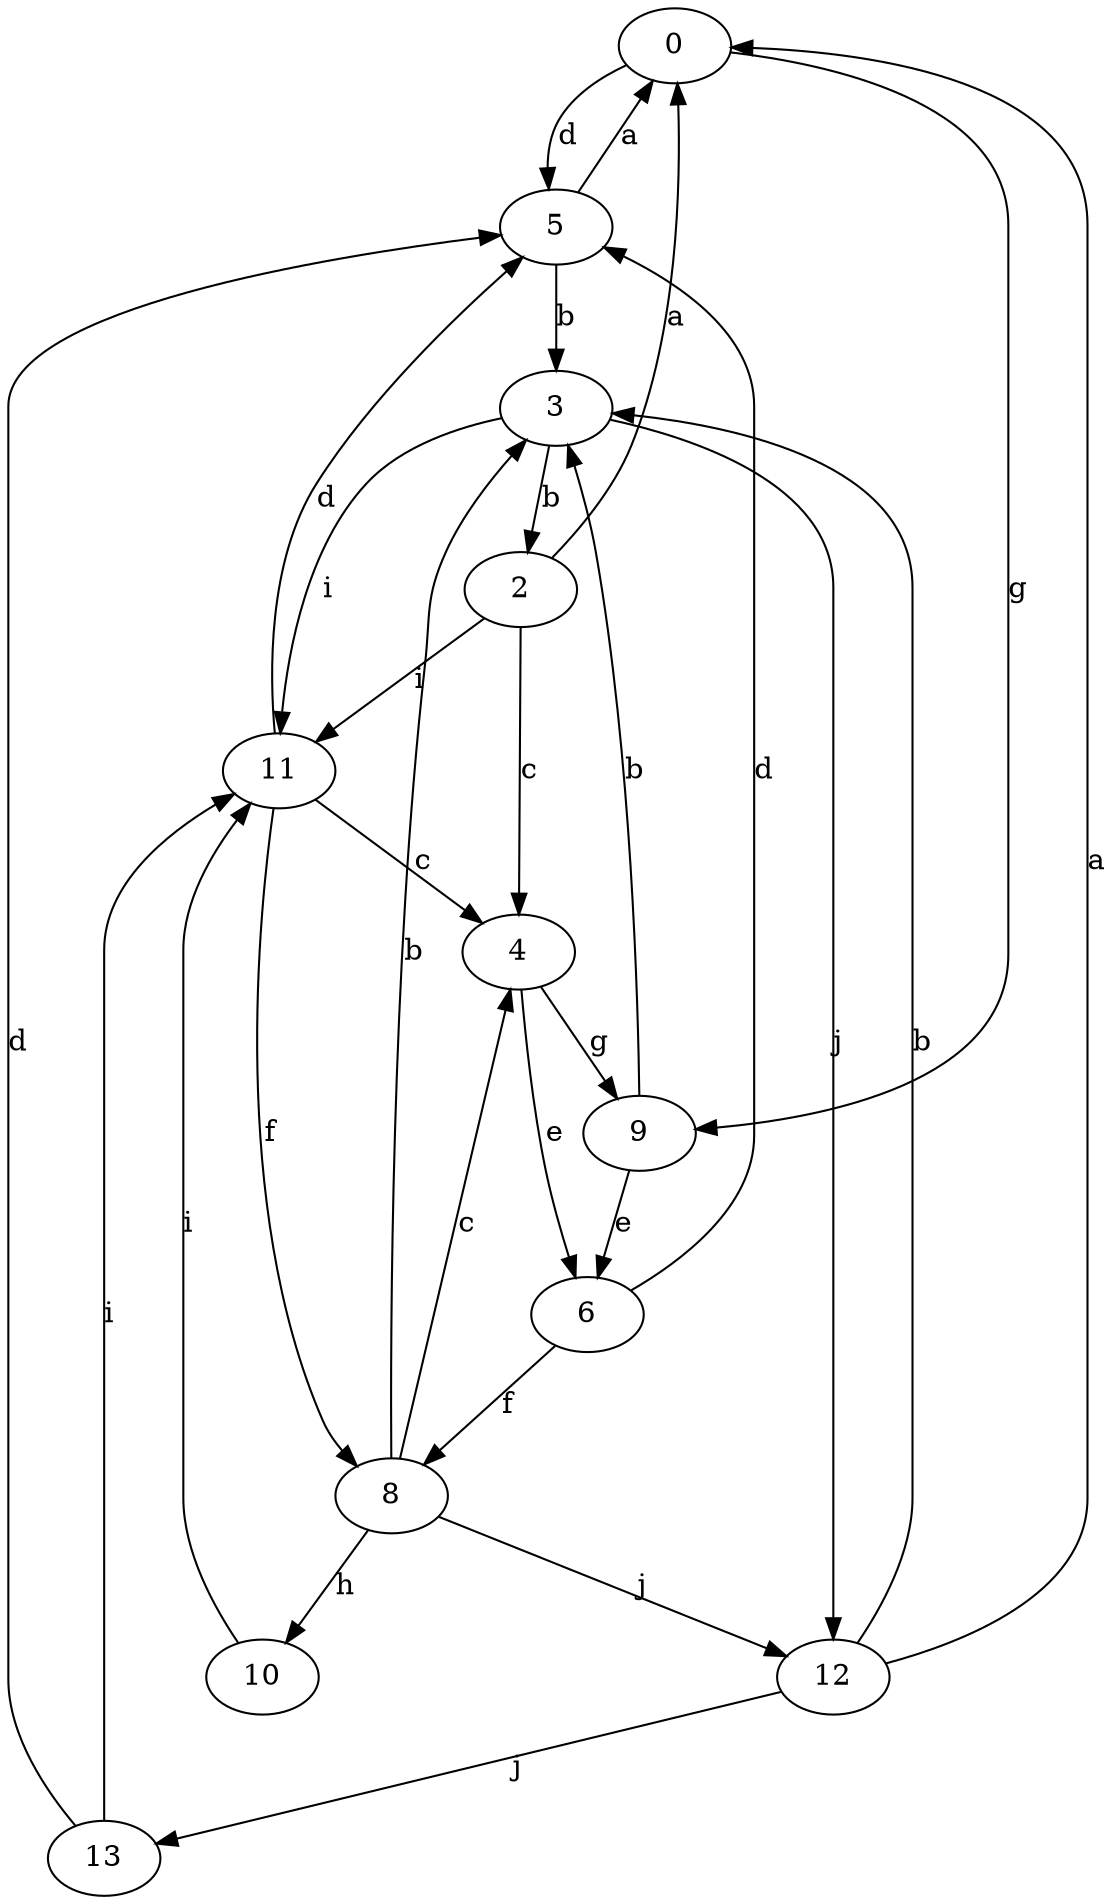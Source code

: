 strict digraph  {
0;
2;
3;
4;
5;
6;
8;
9;
10;
11;
12;
13;
0 -> 5  [label=d];
0 -> 9  [label=g];
2 -> 0  [label=a];
2 -> 4  [label=c];
2 -> 11  [label=i];
3 -> 2  [label=b];
3 -> 11  [label=i];
3 -> 12  [label=j];
4 -> 6  [label=e];
4 -> 9  [label=g];
5 -> 0  [label=a];
5 -> 3  [label=b];
6 -> 5  [label=d];
6 -> 8  [label=f];
8 -> 3  [label=b];
8 -> 4  [label=c];
8 -> 10  [label=h];
8 -> 12  [label=j];
9 -> 3  [label=b];
9 -> 6  [label=e];
10 -> 11  [label=i];
11 -> 4  [label=c];
11 -> 5  [label=d];
11 -> 8  [label=f];
12 -> 0  [label=a];
12 -> 3  [label=b];
12 -> 13  [label=j];
13 -> 5  [label=d];
13 -> 11  [label=i];
}
